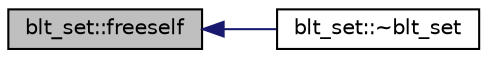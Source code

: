 digraph "blt_set::freeself"
{
  edge [fontname="Helvetica",fontsize="10",labelfontname="Helvetica",labelfontsize="10"];
  node [fontname="Helvetica",fontsize="10",shape=record];
  rankdir="LR";
  Node1262 [label="blt_set::freeself",height=0.2,width=0.4,color="black", fillcolor="grey75", style="filled", fontcolor="black"];
  Node1262 -> Node1263 [dir="back",color="midnightblue",fontsize="10",style="solid",fontname="Helvetica"];
  Node1263 [label="blt_set::~blt_set",height=0.2,width=0.4,color="black", fillcolor="white", style="filled",URL="$d1/d3d/classblt__set.html#adbf61747988c80615e72b179298ed19f"];
}
